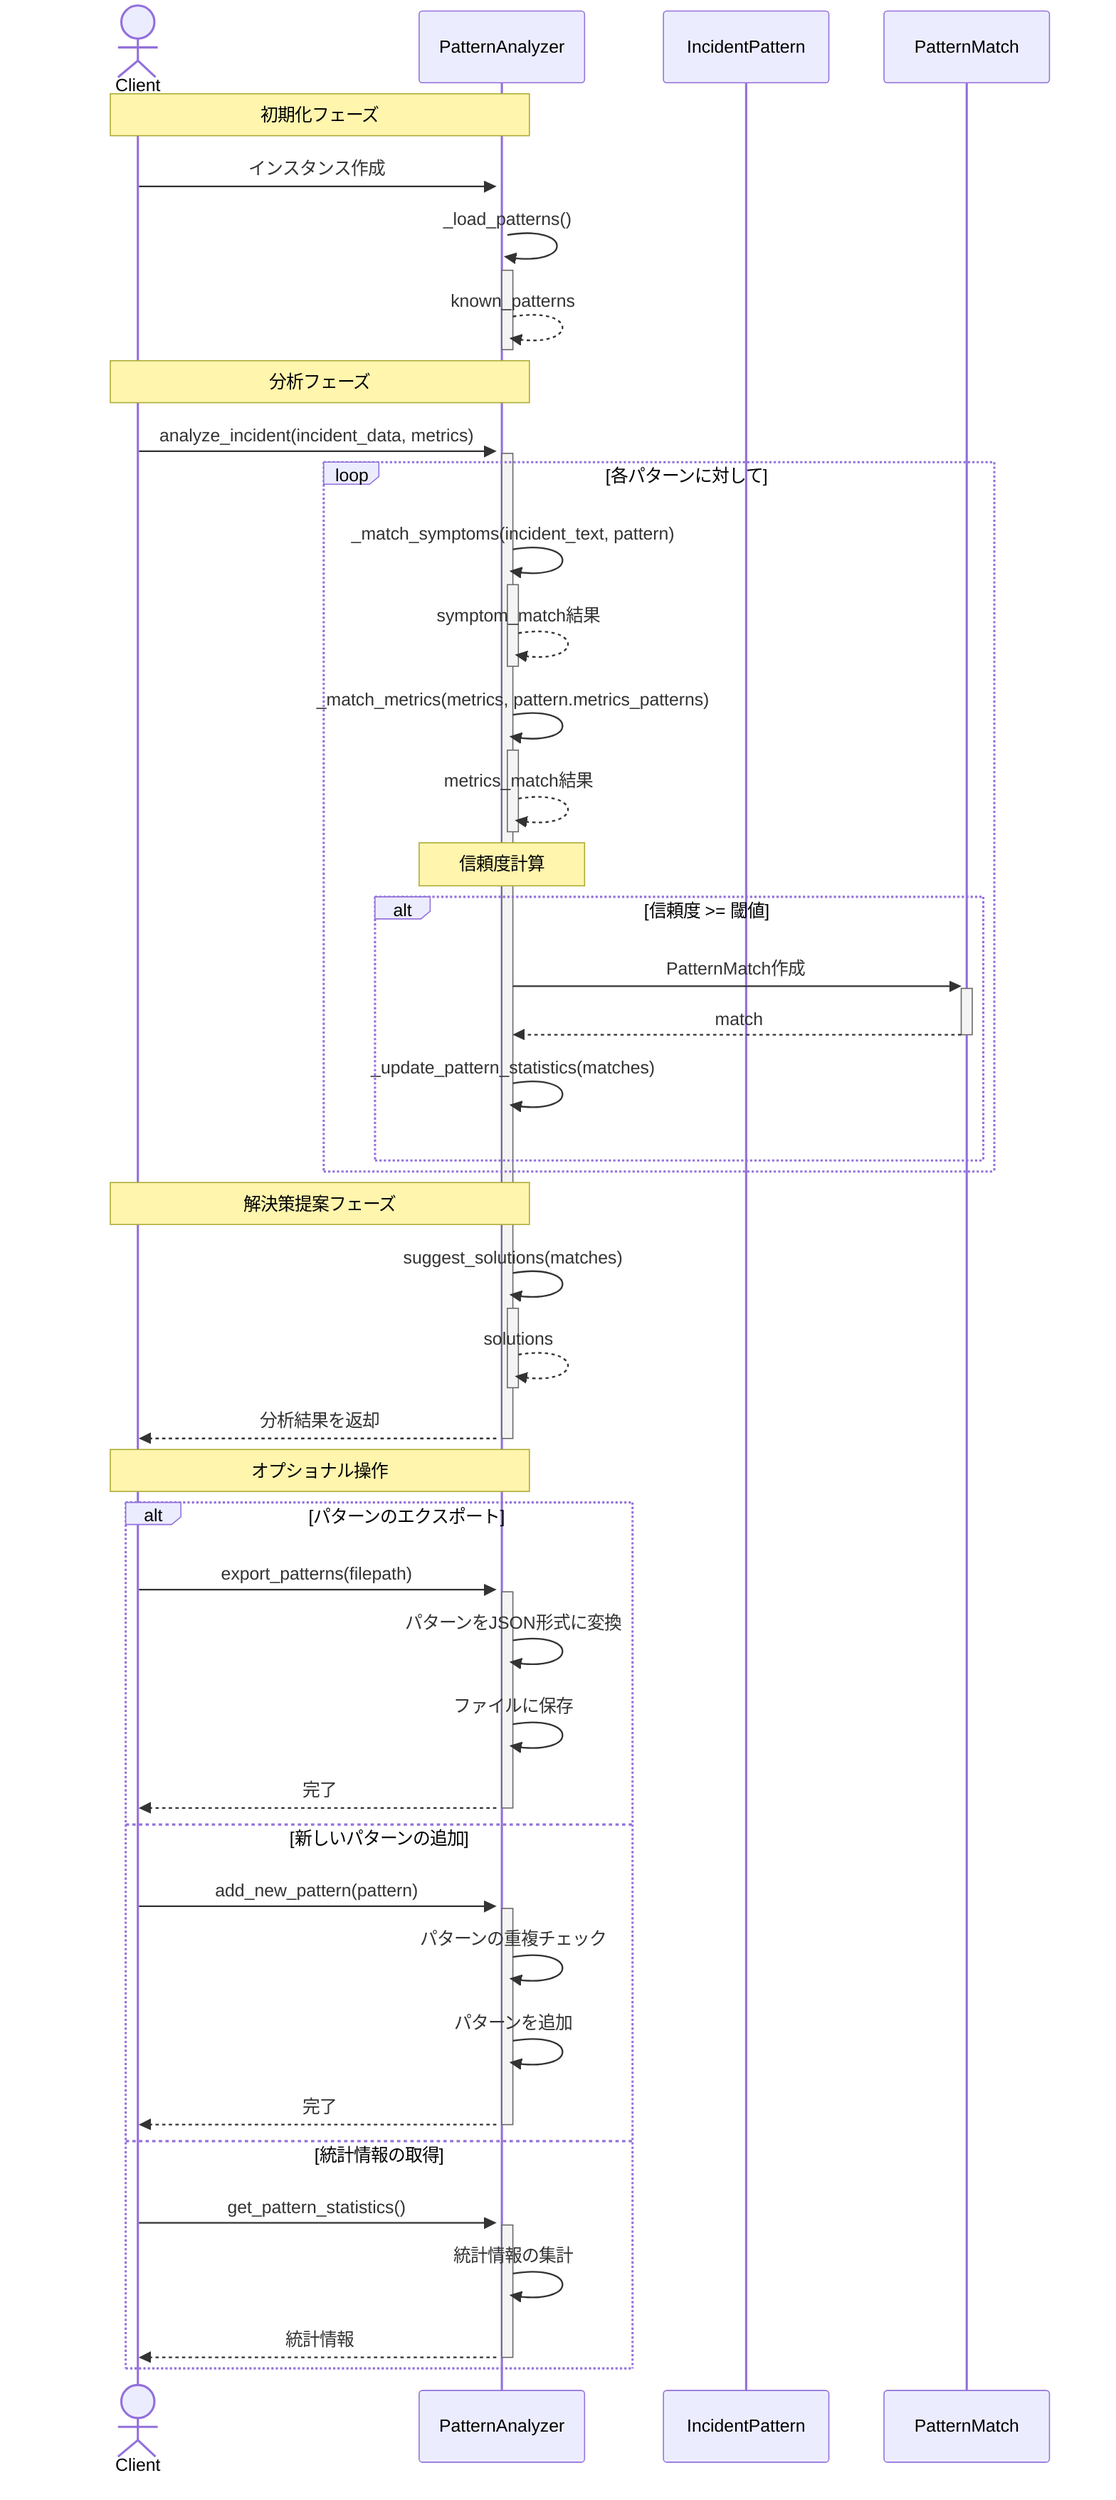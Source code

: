 sequenceDiagram
    actor Client
    participant PA as PatternAnalyzer
    participant IP as IncidentPattern
    participant PM as PatternMatch
    
    Note over Client,PA: 初期化フェーズ
    Client->>+PA: インスタンス作成
    PA->>+PA: _load_patterns()
    PA-->>-PA: known_patterns
    
    Note over Client,PA: 分析フェーズ
    Client->>+PA: analyze_incident(incident_data, metrics)
    
    loop 各パターンに対して
        PA->>+PA: _match_symptoms(incident_text, pattern)
        PA-->>-PA: symptom_match結果
        
        PA->>+PA: _match_metrics(metrics, pattern.metrics_patterns)
        PA-->>-PA: metrics_match結果
        
        Note over PA: 信頼度計算
        alt 信頼度 >= 閾値
            PA->>+PM: PatternMatch作成
            PM-->>-PA: match
            PA->>PA: _update_pattern_statistics(matches)
        end
    end
    
    Note over Client,PA: 解決策提案フェーズ
    PA->>+PA: suggest_solutions(matches)
    PA-->>-PA: solutions
    
    PA-->>-Client: 分析結果を返却
    
    Note over Client,PA: オプショナル操作
    alt パターンのエクスポート
        Client->>+PA: export_patterns(filepath)
        PA->>PA: パターンをJSON形式に変換
        PA->>PA: ファイルに保存
        PA-->>-Client: 完了
    else 新しいパターンの追加
        Client->>+PA: add_new_pattern(pattern)
        PA->>PA: パターンの重複チェック
        PA->>PA: パターンを追加
        PA-->>-Client: 完了
    else 統計情報の取得
        Client->>+PA: get_pattern_statistics()
        PA->>PA: 統計情報の集計
        PA-->>-Client: 統計情報
    end